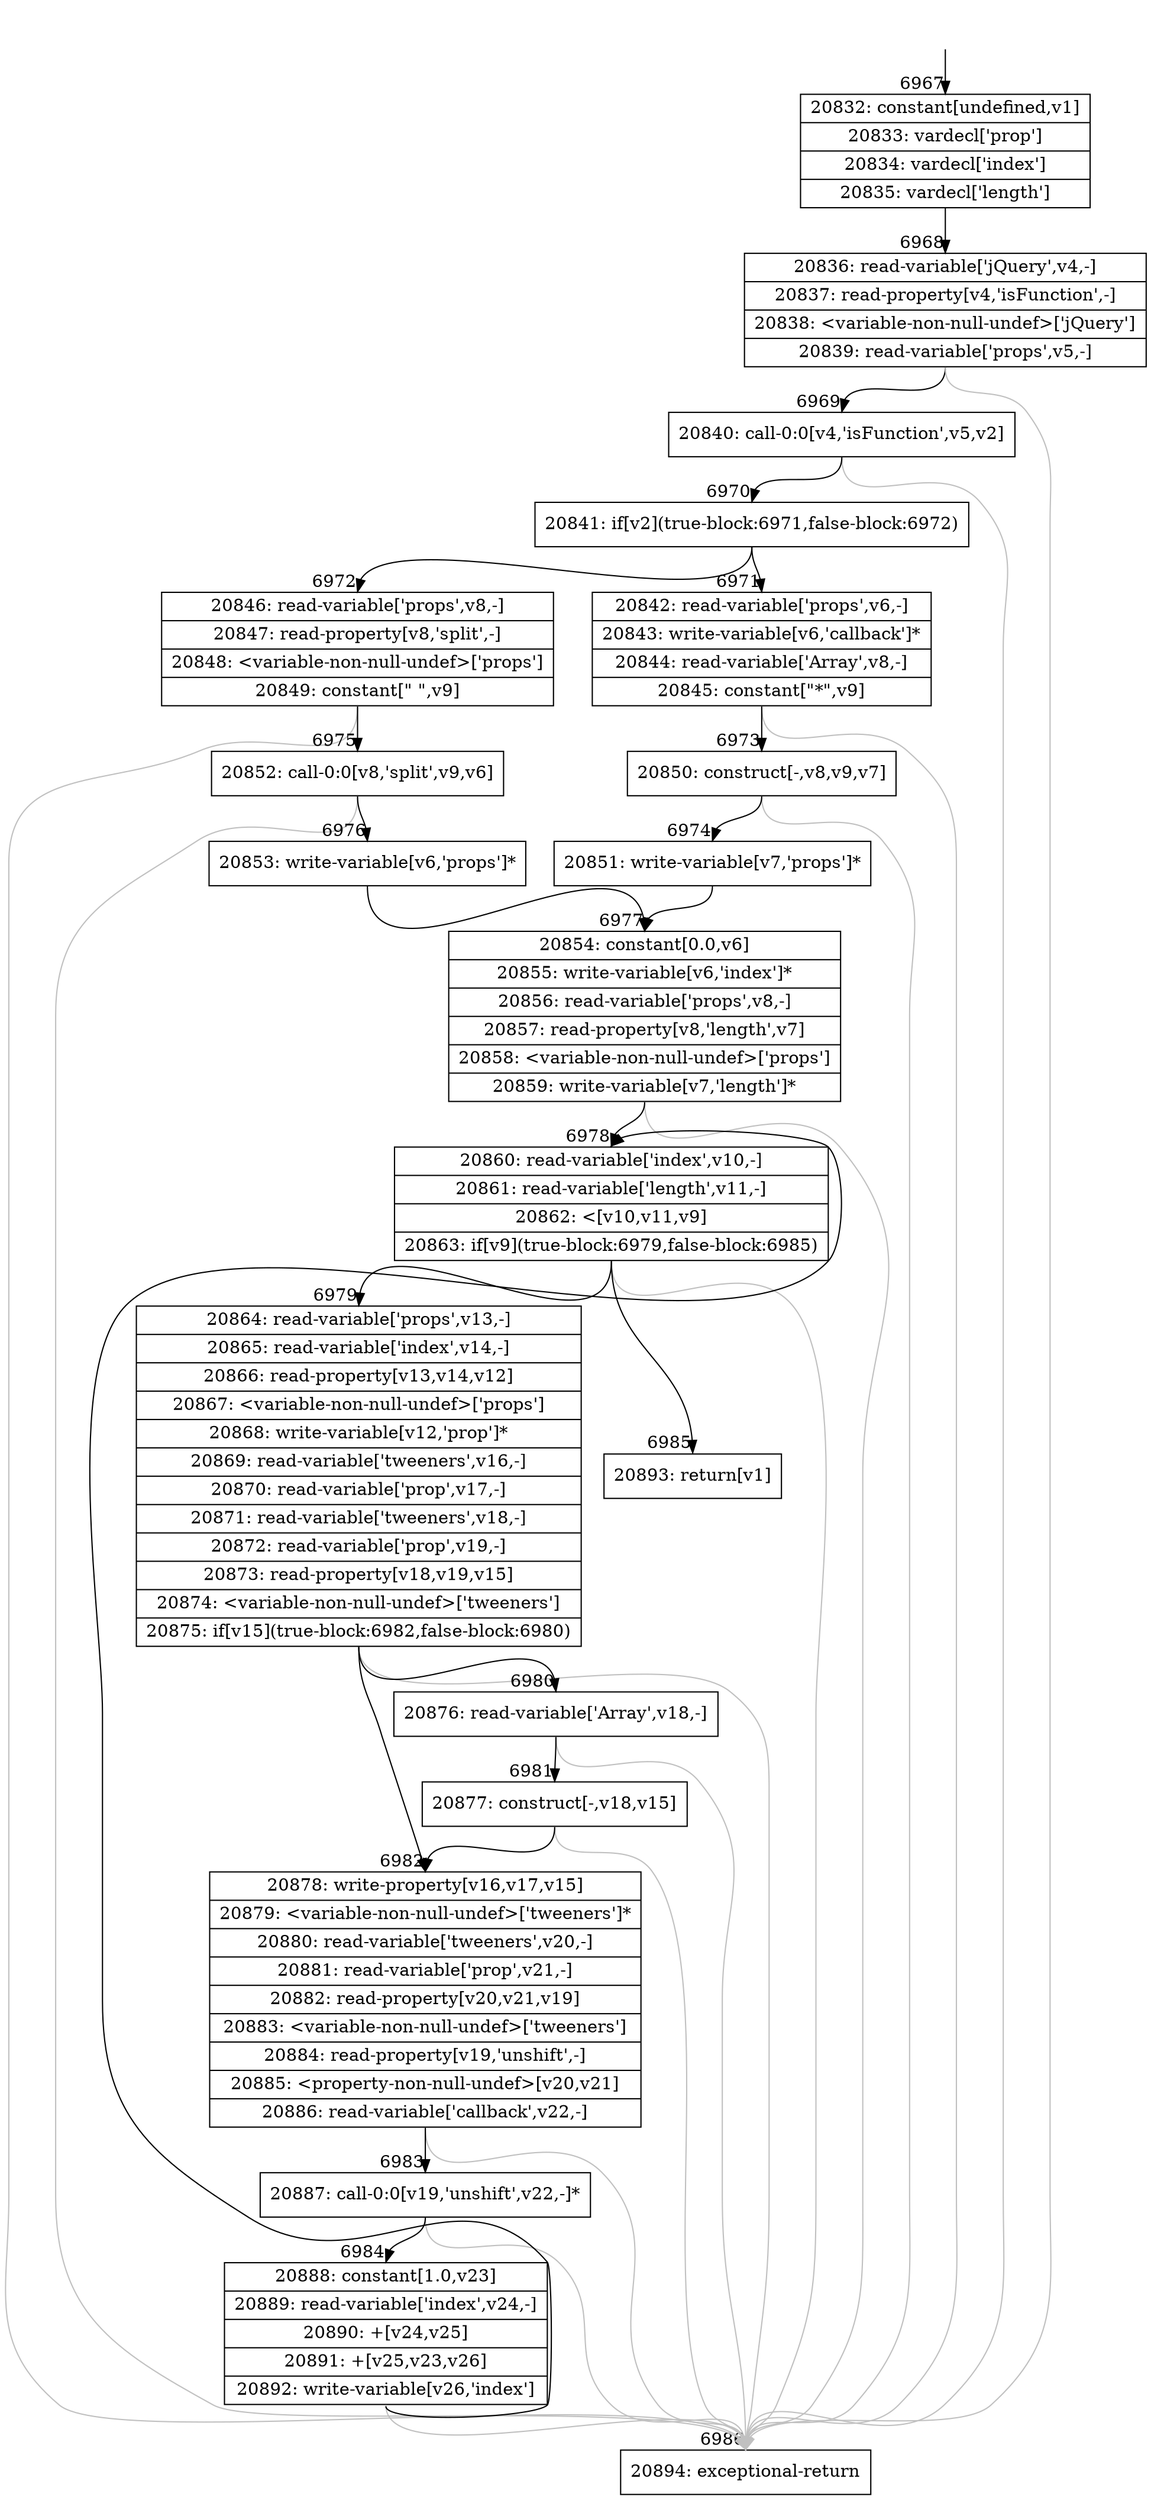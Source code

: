 digraph {
rankdir="TD"
BB_entry426[shape=none,label=""];
BB_entry426 -> BB6967 [tailport=s, headport=n, headlabel="    6967"]
BB6967 [shape=record label="{20832: constant[undefined,v1]|20833: vardecl['prop']|20834: vardecl['index']|20835: vardecl['length']}" ] 
BB6967 -> BB6968 [tailport=s, headport=n, headlabel="      6968"]
BB6968 [shape=record label="{20836: read-variable['jQuery',v4,-]|20837: read-property[v4,'isFunction',-]|20838: \<variable-non-null-undef\>['jQuery']|20839: read-variable['props',v5,-]}" ] 
BB6968 -> BB6969 [tailport=s, headport=n, headlabel="      6969"]
BB6968 -> BB6986 [tailport=s, headport=n, color=gray, headlabel="      6986"]
BB6969 [shape=record label="{20840: call-0:0[v4,'isFunction',v5,v2]}" ] 
BB6969 -> BB6970 [tailport=s, headport=n, headlabel="      6970"]
BB6969 -> BB6986 [tailport=s, headport=n, color=gray]
BB6970 [shape=record label="{20841: if[v2](true-block:6971,false-block:6972)}" ] 
BB6970 -> BB6971 [tailport=s, headport=n, headlabel="      6971"]
BB6970 -> BB6972 [tailport=s, headport=n, headlabel="      6972"]
BB6971 [shape=record label="{20842: read-variable['props',v6,-]|20843: write-variable[v6,'callback']*|20844: read-variable['Array',v8,-]|20845: constant[\"*\",v9]}" ] 
BB6971 -> BB6973 [tailport=s, headport=n, headlabel="      6973"]
BB6971 -> BB6986 [tailport=s, headport=n, color=gray]
BB6972 [shape=record label="{20846: read-variable['props',v8,-]|20847: read-property[v8,'split',-]|20848: \<variable-non-null-undef\>['props']|20849: constant[\" \",v9]}" ] 
BB6972 -> BB6975 [tailport=s, headport=n, headlabel="      6975"]
BB6972 -> BB6986 [tailport=s, headport=n, color=gray]
BB6973 [shape=record label="{20850: construct[-,v8,v9,v7]}" ] 
BB6973 -> BB6974 [tailport=s, headport=n, headlabel="      6974"]
BB6973 -> BB6986 [tailport=s, headport=n, color=gray]
BB6974 [shape=record label="{20851: write-variable[v7,'props']*}" ] 
BB6974 -> BB6977 [tailport=s, headport=n, headlabel="      6977"]
BB6975 [shape=record label="{20852: call-0:0[v8,'split',v9,v6]}" ] 
BB6975 -> BB6976 [tailport=s, headport=n, headlabel="      6976"]
BB6975 -> BB6986 [tailport=s, headport=n, color=gray]
BB6976 [shape=record label="{20853: write-variable[v6,'props']*}" ] 
BB6976 -> BB6977 [tailport=s, headport=n]
BB6977 [shape=record label="{20854: constant[0.0,v6]|20855: write-variable[v6,'index']*|20856: read-variable['props',v8,-]|20857: read-property[v8,'length',v7]|20858: \<variable-non-null-undef\>['props']|20859: write-variable[v7,'length']*}" ] 
BB6977 -> BB6978 [tailport=s, headport=n, headlabel="      6978"]
BB6977 -> BB6986 [tailport=s, headport=n, color=gray]
BB6978 [shape=record label="{20860: read-variable['index',v10,-]|20861: read-variable['length',v11,-]|20862: \<[v10,v11,v9]|20863: if[v9](true-block:6979,false-block:6985)}" ] 
BB6978 -> BB6979 [tailport=s, headport=n, headlabel="      6979"]
BB6978 -> BB6985 [tailport=s, headport=n, headlabel="      6985"]
BB6978 -> BB6986 [tailport=s, headport=n, color=gray]
BB6979 [shape=record label="{20864: read-variable['props',v13,-]|20865: read-variable['index',v14,-]|20866: read-property[v13,v14,v12]|20867: \<variable-non-null-undef\>['props']|20868: write-variable[v12,'prop']*|20869: read-variable['tweeners',v16,-]|20870: read-variable['prop',v17,-]|20871: read-variable['tweeners',v18,-]|20872: read-variable['prop',v19,-]|20873: read-property[v18,v19,v15]|20874: \<variable-non-null-undef\>['tweeners']|20875: if[v15](true-block:6982,false-block:6980)}" ] 
BB6979 -> BB6982 [tailport=s, headport=n, headlabel="      6982"]
BB6979 -> BB6980 [tailport=s, headport=n, headlabel="      6980"]
BB6979 -> BB6986 [tailport=s, headport=n, color=gray]
BB6980 [shape=record label="{20876: read-variable['Array',v18,-]}" ] 
BB6980 -> BB6981 [tailport=s, headport=n, headlabel="      6981"]
BB6980 -> BB6986 [tailport=s, headport=n, color=gray]
BB6981 [shape=record label="{20877: construct[-,v18,v15]}" ] 
BB6981 -> BB6982 [tailport=s, headport=n]
BB6981 -> BB6986 [tailport=s, headport=n, color=gray]
BB6982 [shape=record label="{20878: write-property[v16,v17,v15]|20879: \<variable-non-null-undef\>['tweeners']*|20880: read-variable['tweeners',v20,-]|20881: read-variable['prop',v21,-]|20882: read-property[v20,v21,v19]|20883: \<variable-non-null-undef\>['tweeners']|20884: read-property[v19,'unshift',-]|20885: \<property-non-null-undef\>[v20,v21]|20886: read-variable['callback',v22,-]}" ] 
BB6982 -> BB6983 [tailport=s, headport=n, headlabel="      6983"]
BB6982 -> BB6986 [tailport=s, headport=n, color=gray]
BB6983 [shape=record label="{20887: call-0:0[v19,'unshift',v22,-]*}" ] 
BB6983 -> BB6984 [tailport=s, headport=n, headlabel="      6984"]
BB6983 -> BB6986 [tailport=s, headport=n, color=gray]
BB6984 [shape=record label="{20888: constant[1.0,v23]|20889: read-variable['index',v24,-]|20890: +[v24,v25]|20891: +[v25,v23,v26]|20892: write-variable[v26,'index']}" ] 
BB6984 -> BB6978 [tailport=s, headport=n]
BB6984 -> BB6986 [tailport=s, headport=n, color=gray]
BB6985 [shape=record label="{20893: return[v1]}" ] 
BB6986 [shape=record label="{20894: exceptional-return}" ] 
}
